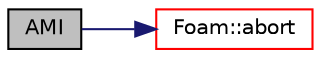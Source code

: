 digraph "AMI"
{
  bgcolor="transparent";
  edge [fontname="Helvetica",fontsize="10",labelfontname="Helvetica",labelfontsize="10"];
  node [fontname="Helvetica",fontsize="10",shape=record];
  rankdir="LR";
  Node928 [label="AMI",height=0.2,width=0.4,color="black", fillcolor="grey75", style="filled", fontcolor="black"];
  Node928 -> Node929 [color="midnightblue",fontsize="10",style="solid",fontname="Helvetica"];
  Node929 [label="Foam::abort",height=0.2,width=0.4,color="red",URL="$a21851.html#a447107a607d03e417307c203fa5fb44b"];
}
